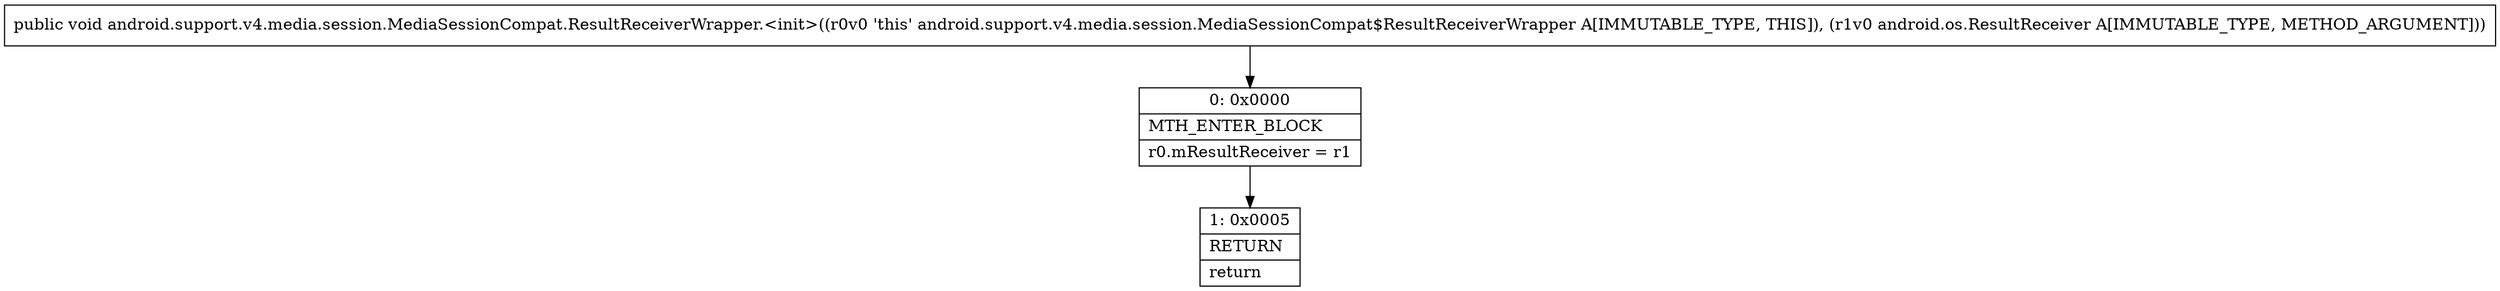 digraph "CFG forandroid.support.v4.media.session.MediaSessionCompat.ResultReceiverWrapper.\<init\>(Landroid\/os\/ResultReceiver;)V" {
Node_0 [shape=record,label="{0\:\ 0x0000|MTH_ENTER_BLOCK\l|r0.mResultReceiver = r1\l}"];
Node_1 [shape=record,label="{1\:\ 0x0005|RETURN\l|return\l}"];
MethodNode[shape=record,label="{public void android.support.v4.media.session.MediaSessionCompat.ResultReceiverWrapper.\<init\>((r0v0 'this' android.support.v4.media.session.MediaSessionCompat$ResultReceiverWrapper A[IMMUTABLE_TYPE, THIS]), (r1v0 android.os.ResultReceiver A[IMMUTABLE_TYPE, METHOD_ARGUMENT])) }"];
MethodNode -> Node_0;
Node_0 -> Node_1;
}

